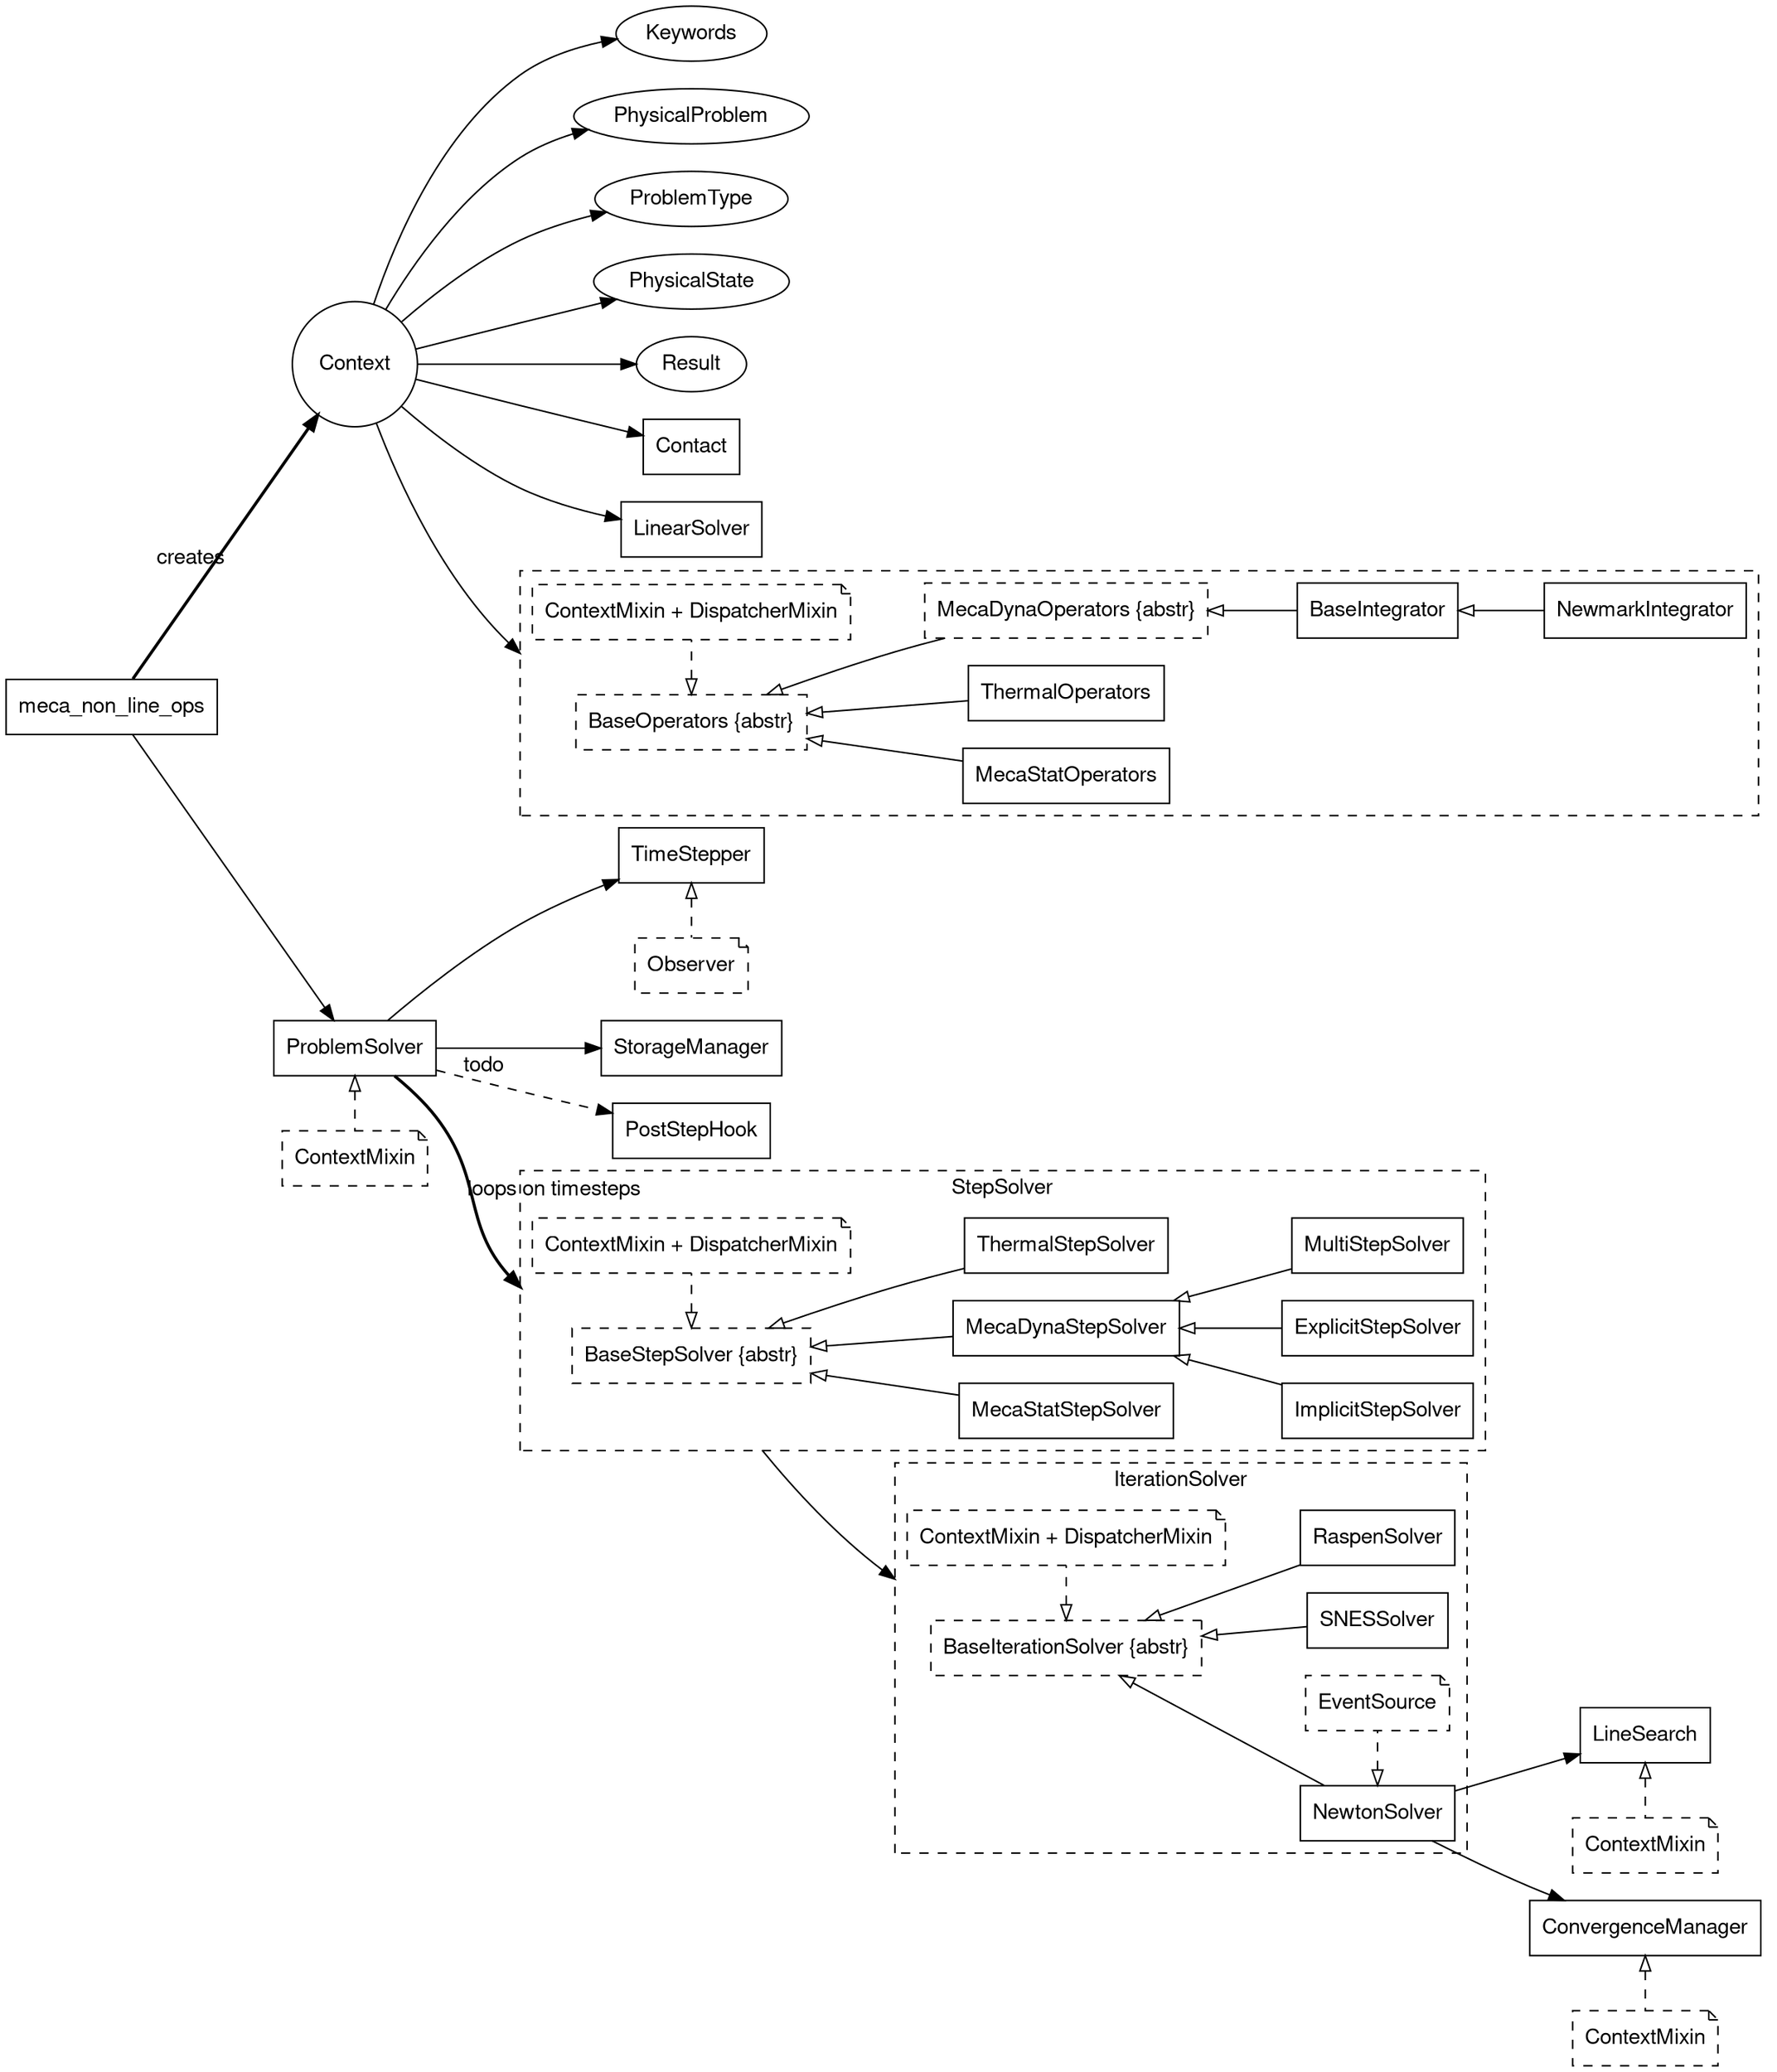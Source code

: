 digraph MNL {
    compound = "true";
    // global+several pointers: circle
    // mixin: note, dashed
    // abstract: ' {abstr}', dashed
    labelloc = "t";
    rankdir = "LR";
    fontname = "Helvetica,Arial,sans-serif";
    node [fontname = "Helvetica,Arial,sans-serif"; shape = "box";];
    edge [fontname = "Helvetica,Arial,sans-serif";];
    
    subgraph bases {
        keywords [label = "Keywords";shape = "ellipse";];
        problem [label = "PhysicalProblem";shape = "ellipse";];
        type [label = "ProblemType";shape = "ellipse";];
        state [label = "PhysicalState";shape = "ellipse";];
        result [label = "Result";shape = "ellipse";];
        contact [label = "Contact";];
        linsolv [label = "LinearSolver";];
        context [label = "Context";shape = "circle";];
        
        context -> problem;
        context -> type;
        context -> keywords;
        context -> state;
        context -> result;
        context -> operators [lhead = cluster_operators;];
        context -> contact;
        context -> linsolv;
    }
    
    mnl [label = "meca_non_line_ops";];
    subgraph {
        rank = "same";
        pbsolv [label = "ProblemSolver";];
        mixin_pb [label = "ContextMixin";style = "dashed";shape = "note";];
        pbsolv -> mixin_pb [dir = "back"; style = "dashed"; arrowtail = "empty";];
    }
    timestepper [label = "TimeStepper";];
    storage [label = "StorageManager";];
    hook [label = "PostStepHook";];
    
    observ [label = "Observer";style = "dashed";shape = "note";];
    
    subgraph cluster_operators {
        subgraph {
            rank = "same";
            operators [label = "BaseOperators {abstr}";style = "dashed";];
            mixin_oper [label = "ContextMixin + DispatcherMixin";style = "dashed";shape = "note";];
            operators -> mixin_oper [dir = "back"; style = "dashed"; arrowtail = "empty";];
        }
        style = "dashed";
        subgraph {
            rank = "same";
            statopers [label = "MecaStatOperators";];
            theropers [label = "ThermalOperators";];
            dynopers [label = "MecaDynaOperators {abstr}";style = "dashed";];
        }
        integr [label = BaseIntegrator;];
        newmark [label = NewmarkIntegrator;];
        
        // subclasses
        operators -> statopers [dir = "back"; arrowtail = "empty";];
        operators -> dynopers [dir = "back"; arrowtail = "empty";];
        operators -> theropers [dir = "back"; arrowtail = "empty";];
        
        dynopers -> integr [dir = "back"; arrowtail = "empty";];
        integr -> newmark [dir = "back"; arrowtail = "empty";];
    }
    
    subgraph cluster_stepsolv {
        label = "StepSolver";
        style = "dashed";
        subgraph {
            rank = "same";
            mecastat [label = "MecaStatStepSolver";];
            mecadyn [label = "MecaDynaStepSolver";];
            ther [label = "ThermalStepSolver";];
        }
        subgraph {
            rank = "same";
            stepsolv [label = "BaseStepSolver {abstr}";style = "dashed";];
            mixin_step [label = "ContextMixin + DispatcherMixin";style = "dashed";shape = "note";];
            stepsolv -> mixin_step [dir = "back"; style = "dashed"; arrowtail = "empty";];
        }
        // subclasses
        stepsolv -> mecastat [dir = "back"; arrowtail = "empty";];
        stepsolv -> mecadyn [dir = "back"; arrowtail = "empty";];
        stepsolv -> ther [dir = "back"; arrowtail = "empty";];
        
        implicit [label = "ImplicitStepSolver";];
        explicit [label = "ExplicitStepSolver";];
        multi [label = "MultiStepSolver";];
        
        // subclasses
        mecadyn -> implicit [dir = "back"; arrowtail = "empty";];
        mecadyn -> explicit [dir = "back"; arrowtail = "empty";];
        mecadyn -> multi [dir = "back"; arrowtail = "empty";];
    }
    
    subgraph cluster_iter_solv {
        label = IterationSolver;
        style = "dashed";
        subgraph {
            rank = "same";
            iter_solver [label = "BaseIterationSolver {abstr}";style = "dashed";];
            mixin_iter [label = "ContextMixin + DispatcherMixin";style = "dashed";shape = "note";];
            iter_solver -> mixin_iter [dir = "back"; style = "dashed"; arrowtail = "empty";];
        }
        // [style = invis]
        subgraph {
            rank = "same";
            newton [label = "NewtonSolver";];
            event [label = "EventSource";style = "dashed";shape = "note";];
            newton -> event [dir = "back"; style = "dashed"; arrowtail = "empty";];
        }
        snes [label = "SNESSolver";];
        raspen [label = "RaspenSolver";];
        
        iter_solver -> newton [dir = "back"; arrowtail = "empty";];
        iter_solver -> snes [dir = "back"; arrowtail = "empty";];
        iter_solver -> raspen [dir = "back"; arrowtail = "empty";];
    }
    
    mnl -> pbsolv;
    mnl -> context [xlabel = "creates"; style = "bold";];
    
    pbsolv -> timestepper;
    pbsolv -> storage;
    pbsolv -> stepsolv [xlabel = "loops on timesteps"; lhead = cluster_stepsolv; style = "bold";];
    pbsolv -> hook [label = "todo"; style = "dashed";];
    
    stepsolv -> iter_solver [ltail = cluster_stepsolv; lhead = cluster_iter_solv;];
    
    newton -> linesearch;
    newton -> conv_manager;
    
    subgraph {
        rank = "same";
        linesearch [label = "LineSearch";];
        mixin_line [label = "ContextMixin";style = "dashed";shape = "note";];
        linesearch -> mixin_line [dir = "back"; style = "dashed"; arrowtail = "empty";];
    }
    
    subgraph {
        rank = "same";
        conv_manager [label = "ConvergenceManager";];
        mixin_conv [label = "ContextMixin";style = "dashed";shape = "note";];
        conv_manager -> mixin_conv [dir = "back"; style = "dashed"; arrowtail = "empty";];
    }
    
    subgraph {
        rank = "same";
        timestepper -> observ [dir = "back"; style = "dashed"; arrowtail = "empty";];
    }
    // placement
    // timestepper -> stepsolv [style = "invis";];
}
